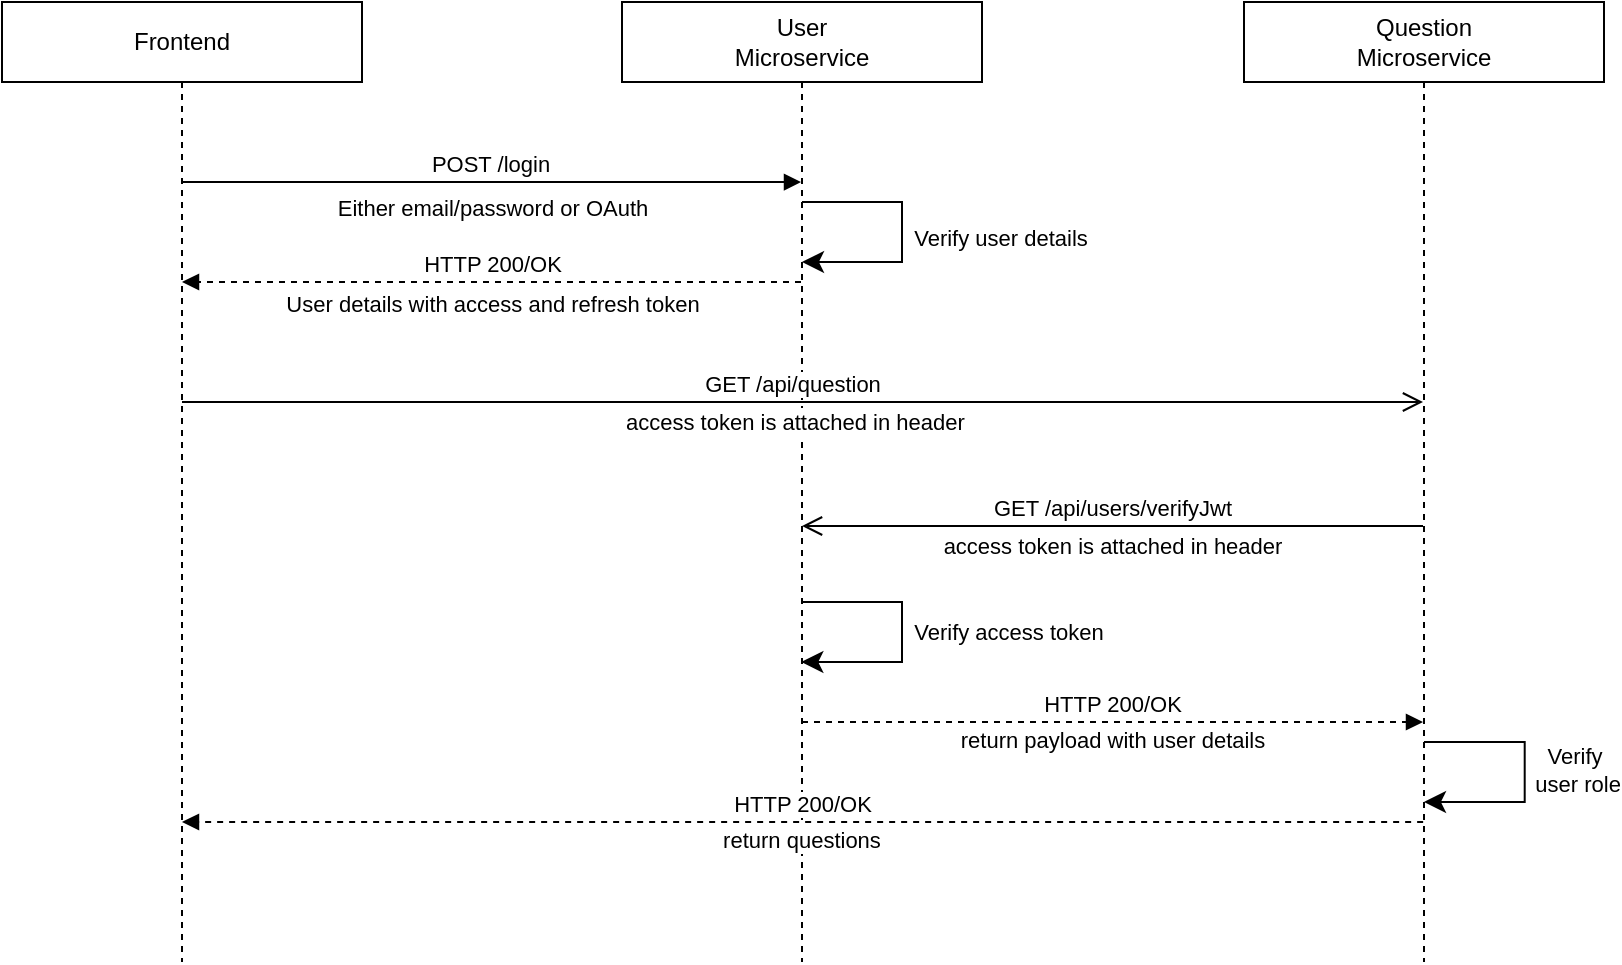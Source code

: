 <mxfile version="22.1.0" type="device">
  <diagram name="Page-1" id="2YBvvXClWsGukQMizWep">
    <mxGraphModel dx="1195" dy="632" grid="1" gridSize="10" guides="1" tooltips="1" connect="1" arrows="1" fold="1" page="1" pageScale="1" pageWidth="850" pageHeight="1100" math="0" shadow="0">
      <root>
        <mxCell id="0" />
        <mxCell id="1" parent="0" />
        <mxCell id="aM9ryv3xv72pqoxQDRHE-1" value="Frontend" style="shape=umlLifeline;perimeter=lifelinePerimeter;whiteSpace=wrap;html=1;container=0;dropTarget=0;collapsible=0;recursiveResize=0;outlineConnect=0;portConstraint=eastwest;newEdgeStyle={&quot;edgeStyle&quot;:&quot;elbowEdgeStyle&quot;,&quot;elbow&quot;:&quot;vertical&quot;,&quot;curved&quot;:0,&quot;rounded&quot;:0};" parent="1" vertex="1">
          <mxGeometry x="25" y="40" width="180" height="480" as="geometry" />
        </mxCell>
        <mxCell id="aM9ryv3xv72pqoxQDRHE-5" value="User&lt;br&gt;Microservice" style="shape=umlLifeline;perimeter=lifelinePerimeter;whiteSpace=wrap;html=1;container=0;dropTarget=0;collapsible=0;recursiveResize=0;outlineConnect=0;portConstraint=eastwest;newEdgeStyle={&quot;edgeStyle&quot;:&quot;elbowEdgeStyle&quot;,&quot;elbow&quot;:&quot;vertical&quot;,&quot;curved&quot;:0,&quot;rounded&quot;:0};" parent="1" vertex="1">
          <mxGeometry x="335" y="40" width="180" height="480" as="geometry" />
        </mxCell>
        <mxCell id="aM9ryv3xv72pqoxQDRHE-7" value="POST /login" style="html=1;verticalAlign=bottom;endArrow=block;edgeStyle=elbowEdgeStyle;elbow=horizontal;curved=0;rounded=0;" parent="1" edge="1">
          <mxGeometry x="-0.002" relative="1" as="geometry">
            <mxPoint x="114.5" y="130.003" as="sourcePoint" />
            <Array as="points">
              <mxPoint x="272.816" y="130.003" />
            </Array>
            <mxPoint x="424.5" y="130.003" as="targetPoint" />
            <mxPoint as="offset" />
          </mxGeometry>
        </mxCell>
        <mxCell id="aM9ryv3xv72pqoxQDRHE-8" value="GET /api/users/verifyJwt" style="html=1;verticalAlign=bottom;endArrow=open;endSize=8;edgeStyle=elbowEdgeStyle;elbow=vertical;curved=0;rounded=0;" parent="1" source="AP8J2EdlszHkPgoCkQ6p-1" edge="1">
          <mxGeometry x="0.002" relative="1" as="geometry">
            <mxPoint x="425.024" y="302.002" as="targetPoint" />
            <Array as="points" />
            <mxPoint x="704.5" y="302.002" as="sourcePoint" />
            <mxPoint as="offset" />
          </mxGeometry>
        </mxCell>
        <mxCell id="aM9ryv3xv72pqoxQDRHE-9" value="HTTP 200/OK" style="html=1;verticalAlign=bottom;endArrow=block;edgeStyle=elbowEdgeStyle;elbow=vertical;curved=0;rounded=0;dashed=1;" parent="1" source="aM9ryv3xv72pqoxQDRHE-5" target="aM9ryv3xv72pqoxQDRHE-1" edge="1">
          <mxGeometry relative="1" as="geometry">
            <mxPoint x="415" y="240" as="sourcePoint" />
            <Array as="points">
              <mxPoint x="295" y="180" />
            </Array>
            <mxPoint x="131.207" y="240" as="targetPoint" />
          </mxGeometry>
        </mxCell>
        <mxCell id="aM9ryv3xv72pqoxQDRHE-10" value="GET /api/question" style="html=1;verticalAlign=bottom;endArrow=open;endSize=8;edgeStyle=elbowEdgeStyle;elbow=vertical;curved=0;rounded=0;" parent="1" source="aM9ryv3xv72pqoxQDRHE-1" target="AP8J2EdlszHkPgoCkQ6p-1" edge="1">
          <mxGeometry x="-0.017" relative="1" as="geometry">
            <mxPoint x="415" y="356.667" as="targetPoint" />
            <Array as="points">
              <mxPoint x="265" y="240" />
            </Array>
            <mxPoint x="131.207" y="356.667" as="sourcePoint" />
            <mxPoint as="offset" />
          </mxGeometry>
        </mxCell>
        <mxCell id="AP8J2EdlszHkPgoCkQ6p-1" value="Question&lt;br&gt;Microservice" style="shape=umlLifeline;perimeter=lifelinePerimeter;whiteSpace=wrap;html=1;container=0;dropTarget=0;collapsible=0;recursiveResize=0;outlineConnect=0;portConstraint=eastwest;newEdgeStyle={&quot;edgeStyle&quot;:&quot;elbowEdgeStyle&quot;,&quot;elbow&quot;:&quot;vertical&quot;,&quot;curved&quot;:0,&quot;rounded&quot;:0};" vertex="1" parent="1">
          <mxGeometry x="646" y="40" width="180" height="480" as="geometry" />
        </mxCell>
        <mxCell id="AP8J2EdlszHkPgoCkQ6p-4" value="&lt;font style=&quot;font-size: 11px;&quot;&gt;Either email/password or OAuth&lt;/font&gt;" style="text;html=1;align=center;verticalAlign=middle;resizable=0;points=[];autosize=1;strokeColor=none;fillColor=none;" vertex="1" parent="1">
          <mxGeometry x="180" y="128" width="180" height="30" as="geometry" />
        </mxCell>
        <mxCell id="AP8J2EdlszHkPgoCkQ6p-5" value="" style="edgeStyle=segmentEdgeStyle;endArrow=classic;html=1;curved=0;rounded=0;endSize=8;startSize=8;sourcePerimeterSpacing=0;targetPerimeterSpacing=0;" edge="1" parent="1">
          <mxGeometry width="100" relative="1" as="geometry">
            <mxPoint x="425" y="140" as="sourcePoint" />
            <mxPoint x="425" y="170" as="targetPoint" />
            <Array as="points">
              <mxPoint x="475" y="140" />
              <mxPoint x="475" y="170" />
            </Array>
          </mxGeometry>
        </mxCell>
        <mxCell id="AP8J2EdlszHkPgoCkQ6p-7" value="Verify user details" style="edgeLabel;html=1;align=center;verticalAlign=middle;resizable=0;points=[];" vertex="1" connectable="0" parent="AP8J2EdlszHkPgoCkQ6p-5">
          <mxGeometry x="-0.0" y="-1" relative="1" as="geometry">
            <mxPoint x="50" y="3" as="offset" />
          </mxGeometry>
        </mxCell>
        <mxCell id="AP8J2EdlszHkPgoCkQ6p-8" value="&lt;font style=&quot;font-size: 11px;&quot;&gt;User details with access and refresh token&lt;/font&gt;" style="text;html=1;align=center;verticalAlign=middle;resizable=0;points=[];autosize=1;strokeColor=none;fillColor=none;" vertex="1" parent="1">
          <mxGeometry x="155" y="176" width="230" height="30" as="geometry" />
        </mxCell>
        <mxCell id="AP8J2EdlszHkPgoCkQ6p-10" value="&lt;font style=&quot;font-size: 11px;&quot;&gt;access token is attached in header&lt;/font&gt;" style="text;html=1;align=center;verticalAlign=middle;resizable=0;points=[];autosize=1;strokeColor=none;fillColor=none;" vertex="1" parent="1">
          <mxGeometry x="485" y="297" width="190" height="30" as="geometry" />
        </mxCell>
        <mxCell id="AP8J2EdlszHkPgoCkQ6p-11" value="" style="edgeStyle=segmentEdgeStyle;endArrow=classic;html=1;curved=0;rounded=0;endSize=8;startSize=8;sourcePerimeterSpacing=0;targetPerimeterSpacing=0;" edge="1" parent="1">
          <mxGeometry width="100" relative="1" as="geometry">
            <mxPoint x="424.667" y="340.0" as="sourcePoint" />
            <mxPoint x="424.667" y="370.0" as="targetPoint" />
            <Array as="points">
              <mxPoint x="475" y="340" />
              <mxPoint x="475" y="370" />
            </Array>
          </mxGeometry>
        </mxCell>
        <mxCell id="AP8J2EdlszHkPgoCkQ6p-12" value="Verify access token" style="edgeLabel;html=1;align=center;verticalAlign=middle;resizable=0;points=[];" vertex="1" connectable="0" parent="AP8J2EdlszHkPgoCkQ6p-11">
          <mxGeometry x="-0.0" y="-1" relative="1" as="geometry">
            <mxPoint x="54" as="offset" />
          </mxGeometry>
        </mxCell>
        <mxCell id="AP8J2EdlszHkPgoCkQ6p-13" value="HTTP 200/OK" style="html=1;verticalAlign=bottom;endArrow=block;edgeStyle=elbowEdgeStyle;elbow=horizontal;curved=0;rounded=0;dashed=1;" edge="1" parent="1" source="aM9ryv3xv72pqoxQDRHE-5" target="AP8J2EdlszHkPgoCkQ6p-1">
          <mxGeometry x="-0.002" relative="1" as="geometry">
            <mxPoint x="425" y="420.003" as="sourcePoint" />
            <Array as="points">
              <mxPoint x="585" y="400" />
            </Array>
            <mxPoint x="735" y="420.003" as="targetPoint" />
            <mxPoint as="offset" />
          </mxGeometry>
        </mxCell>
        <mxCell id="AP8J2EdlszHkPgoCkQ6p-14" value="&lt;font style=&quot;font-size: 11px;&quot;&gt;return payload with user details&lt;/font&gt;" style="text;html=1;align=center;verticalAlign=middle;resizable=0;points=[];autosize=1;strokeColor=none;fillColor=none;fontSize=11;" vertex="1" parent="1">
          <mxGeometry x="490" y="394" width="180" height="30" as="geometry" />
        </mxCell>
        <mxCell id="AP8J2EdlszHkPgoCkQ6p-18" value="HTTP 200/OK" style="html=1;verticalAlign=bottom;endArrow=block;edgeStyle=elbowEdgeStyle;elbow=vertical;curved=0;rounded=0;dashed=1;" edge="1" parent="1">
          <mxGeometry relative="1" as="geometry">
            <mxPoint x="735.57" y="450" as="sourcePoint" />
            <Array as="points">
              <mxPoint x="305.07" y="450" />
            </Array>
            <mxPoint x="114.999" y="450" as="targetPoint" />
          </mxGeometry>
        </mxCell>
        <mxCell id="AP8J2EdlszHkPgoCkQ6p-20" value="&lt;font style=&quot;font-size: 11px;&quot;&gt;access token is attached in header&lt;/font&gt;" style="text;whiteSpace=wrap;html=1;labelBackgroundColor=default;" vertex="1" parent="1">
          <mxGeometry x="335" y="236" width="180" height="20" as="geometry" />
        </mxCell>
        <mxCell id="AP8J2EdlszHkPgoCkQ6p-21" value="" style="edgeStyle=segmentEdgeStyle;endArrow=classic;html=1;curved=0;rounded=0;endSize=8;startSize=8;sourcePerimeterSpacing=0;targetPerimeterSpacing=0;" edge="1" parent="1">
          <mxGeometry width="100" relative="1" as="geometry">
            <mxPoint x="735.997" y="410.0" as="sourcePoint" />
            <mxPoint x="735.997" y="440.0" as="targetPoint" />
            <Array as="points">
              <mxPoint x="786.33" y="410" />
              <mxPoint x="786.33" y="440" />
            </Array>
          </mxGeometry>
        </mxCell>
        <mxCell id="AP8J2EdlszHkPgoCkQ6p-22" value="Verify&lt;br&gt;&amp;nbsp;user role" style="edgeLabel;html=1;align=center;verticalAlign=middle;resizable=0;points=[];" vertex="1" connectable="0" parent="AP8J2EdlszHkPgoCkQ6p-21">
          <mxGeometry x="-0.0" y="-1" relative="1" as="geometry">
            <mxPoint x="25" y="-1" as="offset" />
          </mxGeometry>
        </mxCell>
        <mxCell id="AP8J2EdlszHkPgoCkQ6p-23" value="&lt;font style=&quot;font-size: 11px;&quot;&gt;return questions&lt;/font&gt;" style="text;whiteSpace=wrap;html=1;labelBackgroundColor=default;align=center;" vertex="1" parent="1">
          <mxGeometry x="335" y="445" width="180" height="20" as="geometry" />
        </mxCell>
      </root>
    </mxGraphModel>
  </diagram>
</mxfile>
